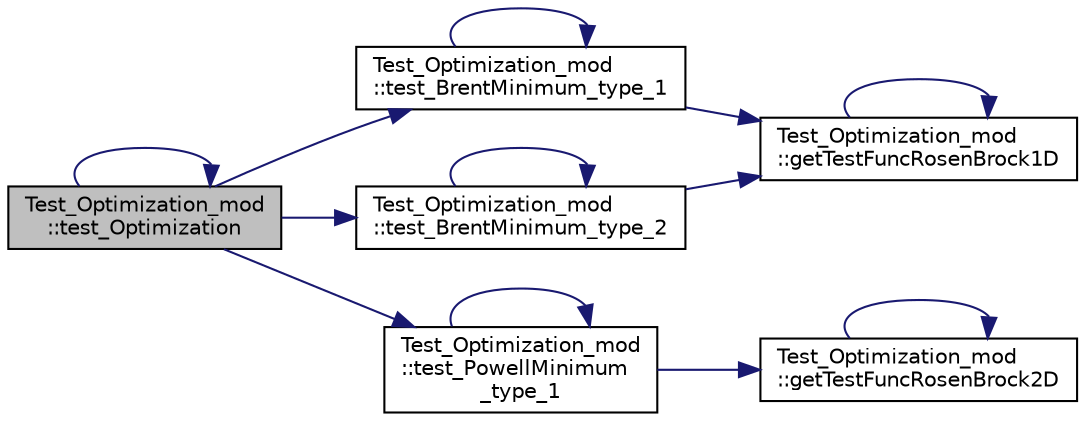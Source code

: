 digraph "Test_Optimization_mod::test_Optimization"
{
 // LATEX_PDF_SIZE
  edge [fontname="Helvetica",fontsize="10",labelfontname="Helvetica",labelfontsize="10"];
  node [fontname="Helvetica",fontsize="10",shape=record];
  rankdir="LR";
  Node1 [label="Test_Optimization_mod\l::test_Optimization",height=0.2,width=0.4,color="black", fillcolor="grey75", style="filled", fontcolor="black",tooltip=" "];
  Node1 -> Node2 [color="midnightblue",fontsize="10",style="solid",fontname="Helvetica"];
  Node2 [label="Test_Optimization_mod\l::test_BrentMinimum_type_1",height=0.2,width=0.4,color="black", fillcolor="white", style="filled",URL="$namespaceTest__Optimization__mod.html#a8ceb1294d6d11c0c0e2afc4e6228523a",tooltip=" "];
  Node2 -> Node3 [color="midnightblue",fontsize="10",style="solid",fontname="Helvetica"];
  Node3 [label="Test_Optimization_mod\l::getTestFuncRosenBrock1D",height=0.2,width=0.4,color="black", fillcolor="white", style="filled",URL="$namespaceTest__Optimization__mod.html#a0ababf813e374358868a26906728996a",tooltip=" "];
  Node3 -> Node3 [color="midnightblue",fontsize="10",style="solid",fontname="Helvetica"];
  Node2 -> Node2 [color="midnightblue",fontsize="10",style="solid",fontname="Helvetica"];
  Node1 -> Node4 [color="midnightblue",fontsize="10",style="solid",fontname="Helvetica"];
  Node4 [label="Test_Optimization_mod\l::test_BrentMinimum_type_2",height=0.2,width=0.4,color="black", fillcolor="white", style="filled",URL="$namespaceTest__Optimization__mod.html#a27236a00109f4bd131256f6305bf3972",tooltip=" "];
  Node4 -> Node3 [color="midnightblue",fontsize="10",style="solid",fontname="Helvetica"];
  Node4 -> Node4 [color="midnightblue",fontsize="10",style="solid",fontname="Helvetica"];
  Node1 -> Node1 [color="midnightblue",fontsize="10",style="solid",fontname="Helvetica"];
  Node1 -> Node5 [color="midnightblue",fontsize="10",style="solid",fontname="Helvetica"];
  Node5 [label="Test_Optimization_mod\l::test_PowellMinimum\l_type_1",height=0.2,width=0.4,color="black", fillcolor="white", style="filled",URL="$namespaceTest__Optimization__mod.html#aaa475ac8644bf906a048f4066024c80d",tooltip=" "];
  Node5 -> Node6 [color="midnightblue",fontsize="10",style="solid",fontname="Helvetica"];
  Node6 [label="Test_Optimization_mod\l::getTestFuncRosenBrock2D",height=0.2,width=0.4,color="black", fillcolor="white", style="filled",URL="$namespaceTest__Optimization__mod.html#af90b46d7683335d2e8387d70bb2eeb82",tooltip=" "];
  Node6 -> Node6 [color="midnightblue",fontsize="10",style="solid",fontname="Helvetica"];
  Node5 -> Node5 [color="midnightblue",fontsize="10",style="solid",fontname="Helvetica"];
}
